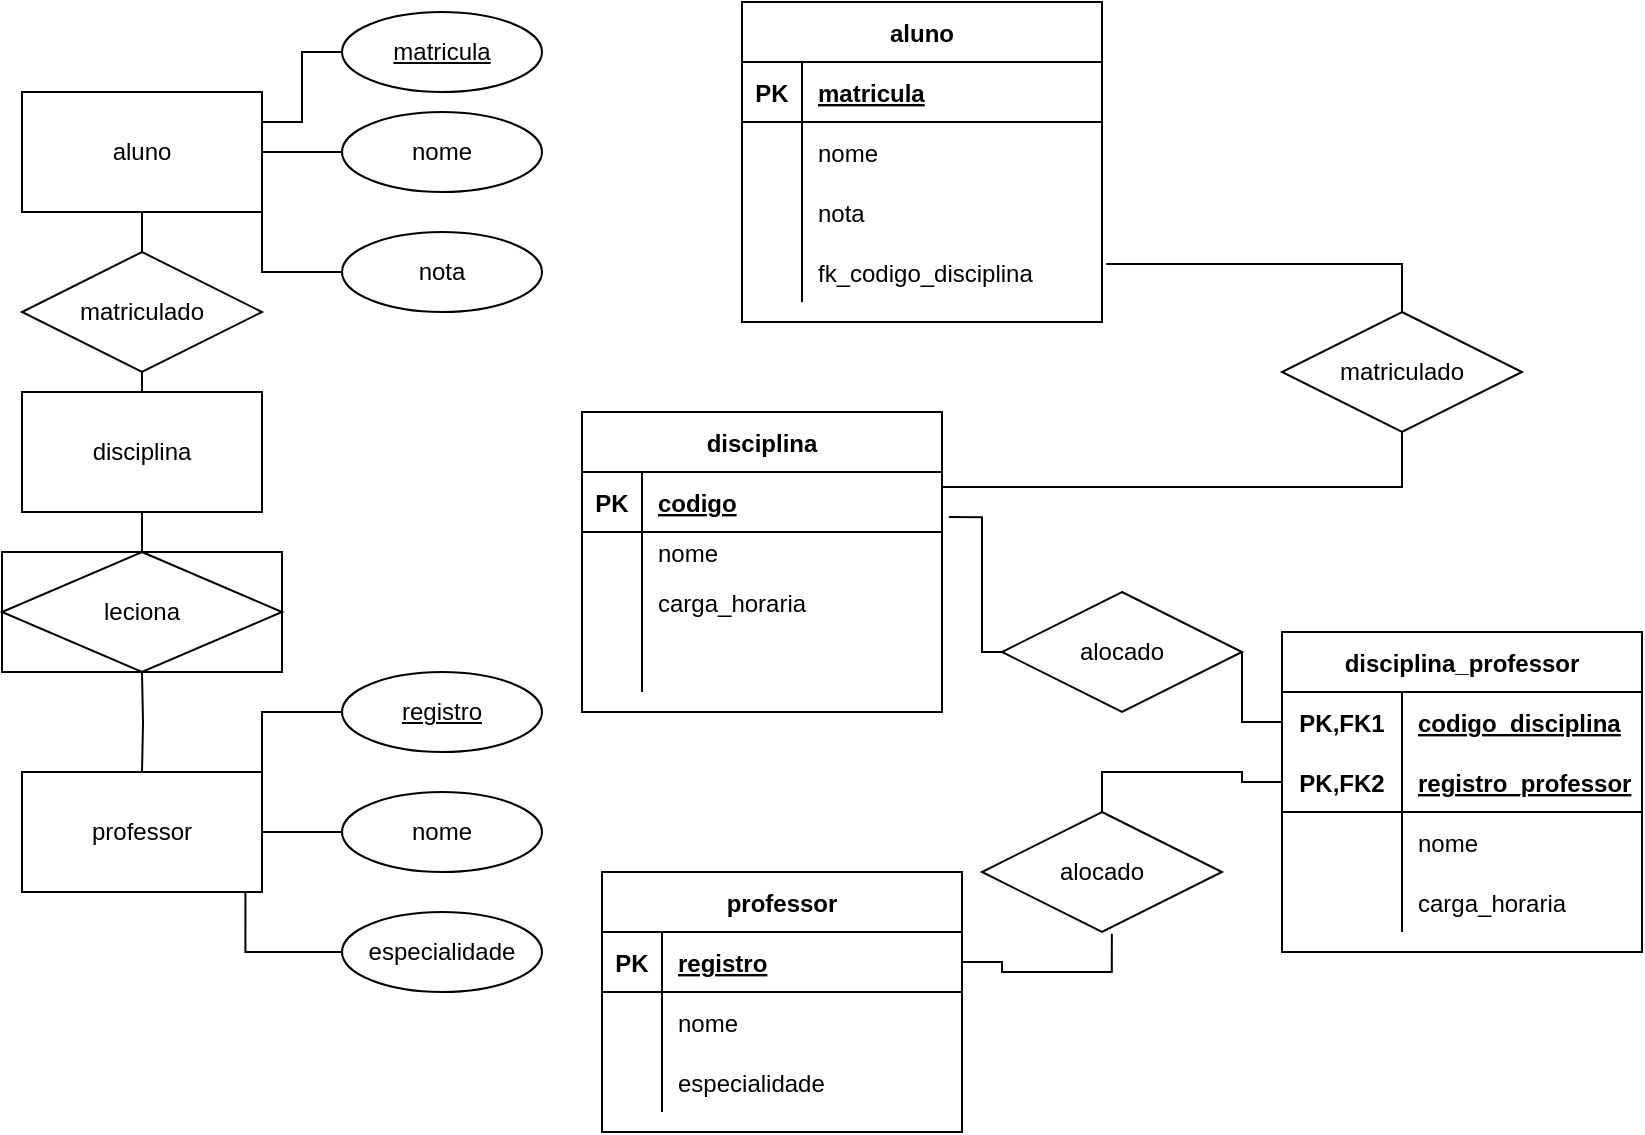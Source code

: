 <mxfile version="20.1.1" type="github"><diagram id="vLSo80bfhxuSmihIChk0" name="Page-1"><mxGraphModel dx="981" dy="574" grid="1" gridSize="10" guides="1" tooltips="1" connect="1" arrows="1" fold="1" page="1" pageScale="1" pageWidth="827" pageHeight="1169" math="0" shadow="0"><root><mxCell id="0"/><mxCell id="1" parent="0"/><mxCell id="1r02u3EudIOPNZwEmuGO-19" style="edgeStyle=orthogonalEdgeStyle;rounded=0;orthogonalLoop=1;jettySize=auto;html=1;exitX=0.5;exitY=1;exitDx=0;exitDy=0;entryX=0.5;entryY=0;entryDx=0;entryDy=0;endArrow=none;endFill=0;" edge="1" parent="1" source="1r02u3EudIOPNZwEmuGO-1" target="1r02u3EudIOPNZwEmuGO-18"><mxGeometry relative="1" as="geometry"/></mxCell><mxCell id="1r02u3EudIOPNZwEmuGO-1" value="aluno" style="rounded=0;whiteSpace=wrap;html=1;" vertex="1" parent="1"><mxGeometry x="10" y="50" width="120" height="60" as="geometry"/></mxCell><mxCell id="1r02u3EudIOPNZwEmuGO-2" value="professor" style="rounded=0;whiteSpace=wrap;html=1;" vertex="1" parent="1"><mxGeometry x="10" y="390" width="120" height="60" as="geometry"/></mxCell><mxCell id="1r02u3EudIOPNZwEmuGO-25" style="edgeStyle=orthogonalEdgeStyle;rounded=0;orthogonalLoop=1;jettySize=auto;html=1;exitX=0.5;exitY=1;exitDx=0;exitDy=0;entryX=0.5;entryY=0;entryDx=0;entryDy=0;endArrow=none;endFill=0;" edge="1" parent="1" source="1r02u3EudIOPNZwEmuGO-3"><mxGeometry relative="1" as="geometry"><mxPoint x="70" y="280" as="targetPoint"/></mxGeometry></mxCell><mxCell id="1r02u3EudIOPNZwEmuGO-3" value="disciplina" style="rounded=0;whiteSpace=wrap;html=1;" vertex="1" parent="1"><mxGeometry x="10" y="200" width="120" height="60" as="geometry"/></mxCell><mxCell id="1r02u3EudIOPNZwEmuGO-11" style="edgeStyle=orthogonalEdgeStyle;rounded=0;orthogonalLoop=1;jettySize=auto;html=1;exitX=0;exitY=0.5;exitDx=0;exitDy=0;entryX=1;entryY=0.25;entryDx=0;entryDy=0;endArrow=none;endFill=0;" edge="1" parent="1" source="1r02u3EudIOPNZwEmuGO-5" target="1r02u3EudIOPNZwEmuGO-1"><mxGeometry relative="1" as="geometry"/></mxCell><mxCell id="1r02u3EudIOPNZwEmuGO-5" value="matricula" style="ellipse;whiteSpace=wrap;html=1;align=center;fontStyle=4;" vertex="1" parent="1"><mxGeometry x="170" y="10" width="100" height="40" as="geometry"/></mxCell><mxCell id="1r02u3EudIOPNZwEmuGO-12" style="edgeStyle=orthogonalEdgeStyle;rounded=0;orthogonalLoop=1;jettySize=auto;html=1;exitX=0;exitY=0.5;exitDx=0;exitDy=0;entryX=1;entryY=0.5;entryDx=0;entryDy=0;endArrow=none;endFill=0;" edge="1" parent="1" source="1r02u3EudIOPNZwEmuGO-6" target="1r02u3EudIOPNZwEmuGO-1"><mxGeometry relative="1" as="geometry"/></mxCell><mxCell id="1r02u3EudIOPNZwEmuGO-6" value="nome" style="ellipse;whiteSpace=wrap;html=1;align=center;" vertex="1" parent="1"><mxGeometry x="170" y="60" width="100" height="40" as="geometry"/></mxCell><mxCell id="1r02u3EudIOPNZwEmuGO-14" style="edgeStyle=orthogonalEdgeStyle;rounded=0;orthogonalLoop=1;jettySize=auto;html=1;exitX=0;exitY=0.5;exitDx=0;exitDy=0;entryX=1;entryY=1;entryDx=0;entryDy=0;endArrow=none;endFill=0;" edge="1" parent="1" source="1r02u3EudIOPNZwEmuGO-7" target="1r02u3EudIOPNZwEmuGO-1"><mxGeometry relative="1" as="geometry"/></mxCell><mxCell id="1r02u3EudIOPNZwEmuGO-7" value="nota" style="ellipse;whiteSpace=wrap;html=1;align=center;" vertex="1" parent="1"><mxGeometry x="170" y="120" width="100" height="40" as="geometry"/></mxCell><mxCell id="1r02u3EudIOPNZwEmuGO-15" style="edgeStyle=orthogonalEdgeStyle;rounded=0;orthogonalLoop=1;jettySize=auto;html=1;exitX=0;exitY=0.5;exitDx=0;exitDy=0;entryX=1;entryY=0;entryDx=0;entryDy=0;endArrow=none;endFill=0;" edge="1" parent="1" source="1r02u3EudIOPNZwEmuGO-8" target="1r02u3EudIOPNZwEmuGO-2"><mxGeometry relative="1" as="geometry"/></mxCell><mxCell id="1r02u3EudIOPNZwEmuGO-8" value="registro" style="ellipse;whiteSpace=wrap;html=1;align=center;fontStyle=4;" vertex="1" parent="1"><mxGeometry x="170" y="340" width="100" height="40" as="geometry"/></mxCell><mxCell id="1r02u3EudIOPNZwEmuGO-16" style="edgeStyle=orthogonalEdgeStyle;rounded=0;orthogonalLoop=1;jettySize=auto;html=1;exitX=0;exitY=0.5;exitDx=0;exitDy=0;entryX=1;entryY=0.5;entryDx=0;entryDy=0;endArrow=none;endFill=0;" edge="1" parent="1" source="1r02u3EudIOPNZwEmuGO-9" target="1r02u3EudIOPNZwEmuGO-2"><mxGeometry relative="1" as="geometry"/></mxCell><mxCell id="1r02u3EudIOPNZwEmuGO-9" value="nome" style="ellipse;whiteSpace=wrap;html=1;align=center;" vertex="1" parent="1"><mxGeometry x="170" y="400" width="100" height="40" as="geometry"/></mxCell><mxCell id="1r02u3EudIOPNZwEmuGO-17" style="edgeStyle=orthogonalEdgeStyle;rounded=0;orthogonalLoop=1;jettySize=auto;html=1;exitX=0;exitY=0.5;exitDx=0;exitDy=0;entryX=0.931;entryY=1.002;entryDx=0;entryDy=0;entryPerimeter=0;endArrow=none;endFill=0;" edge="1" parent="1" source="1r02u3EudIOPNZwEmuGO-10" target="1r02u3EudIOPNZwEmuGO-2"><mxGeometry relative="1" as="geometry"/></mxCell><mxCell id="1r02u3EudIOPNZwEmuGO-10" value="especialidade" style="ellipse;whiteSpace=wrap;html=1;align=center;" vertex="1" parent="1"><mxGeometry x="170" y="460" width="100" height="40" as="geometry"/></mxCell><mxCell id="1r02u3EudIOPNZwEmuGO-21" style="edgeStyle=orthogonalEdgeStyle;rounded=0;orthogonalLoop=1;jettySize=auto;html=1;exitX=0.5;exitY=1;exitDx=0;exitDy=0;entryX=0.5;entryY=0;entryDx=0;entryDy=0;endArrow=none;endFill=0;" edge="1" parent="1" source="1r02u3EudIOPNZwEmuGO-18" target="1r02u3EudIOPNZwEmuGO-3"><mxGeometry relative="1" as="geometry"/></mxCell><mxCell id="1r02u3EudIOPNZwEmuGO-18" value="matriculado" style="shape=rhombus;perimeter=rhombusPerimeter;whiteSpace=wrap;html=1;align=center;" vertex="1" parent="1"><mxGeometry x="10" y="130" width="120" height="60" as="geometry"/></mxCell><mxCell id="1r02u3EudIOPNZwEmuGO-26" style="edgeStyle=orthogonalEdgeStyle;rounded=0;orthogonalLoop=1;jettySize=auto;html=1;exitX=0.5;exitY=1;exitDx=0;exitDy=0;endArrow=none;endFill=0;" edge="1" parent="1" target="1r02u3EudIOPNZwEmuGO-2"><mxGeometry relative="1" as="geometry"><mxPoint x="70" y="340" as="sourcePoint"/></mxGeometry></mxCell><mxCell id="1r02u3EudIOPNZwEmuGO-27" value="aluno" style="shape=table;startSize=30;container=1;collapsible=1;childLayout=tableLayout;fixedRows=1;rowLines=0;fontStyle=1;align=center;resizeLast=1;" vertex="1" parent="1"><mxGeometry x="370" y="5" width="180" height="160" as="geometry"/></mxCell><mxCell id="1r02u3EudIOPNZwEmuGO-28" value="" style="shape=tableRow;horizontal=0;startSize=0;swimlaneHead=0;swimlaneBody=0;fillColor=none;collapsible=0;dropTarget=0;points=[[0,0.5],[1,0.5]];portConstraint=eastwest;top=0;left=0;right=0;bottom=1;" vertex="1" parent="1r02u3EudIOPNZwEmuGO-27"><mxGeometry y="30" width="180" height="30" as="geometry"/></mxCell><mxCell id="1r02u3EudIOPNZwEmuGO-29" value="PK" style="shape=partialRectangle;connectable=0;fillColor=none;top=0;left=0;bottom=0;right=0;fontStyle=1;overflow=hidden;" vertex="1" parent="1r02u3EudIOPNZwEmuGO-28"><mxGeometry width="30" height="30" as="geometry"><mxRectangle width="30" height="30" as="alternateBounds"/></mxGeometry></mxCell><mxCell id="1r02u3EudIOPNZwEmuGO-30" value="matricula" style="shape=partialRectangle;connectable=0;fillColor=none;top=0;left=0;bottom=0;right=0;align=left;spacingLeft=6;fontStyle=5;overflow=hidden;" vertex="1" parent="1r02u3EudIOPNZwEmuGO-28"><mxGeometry x="30" width="150" height="30" as="geometry"><mxRectangle width="150" height="30" as="alternateBounds"/></mxGeometry></mxCell><mxCell id="1r02u3EudIOPNZwEmuGO-31" value="" style="shape=tableRow;horizontal=0;startSize=0;swimlaneHead=0;swimlaneBody=0;fillColor=none;collapsible=0;dropTarget=0;points=[[0,0.5],[1,0.5]];portConstraint=eastwest;top=0;left=0;right=0;bottom=0;" vertex="1" parent="1r02u3EudIOPNZwEmuGO-27"><mxGeometry y="60" width="180" height="30" as="geometry"/></mxCell><mxCell id="1r02u3EudIOPNZwEmuGO-32" value="" style="shape=partialRectangle;connectable=0;fillColor=none;top=0;left=0;bottom=0;right=0;editable=1;overflow=hidden;" vertex="1" parent="1r02u3EudIOPNZwEmuGO-31"><mxGeometry width="30" height="30" as="geometry"><mxRectangle width="30" height="30" as="alternateBounds"/></mxGeometry></mxCell><mxCell id="1r02u3EudIOPNZwEmuGO-33" value="nome" style="shape=partialRectangle;connectable=0;fillColor=none;top=0;left=0;bottom=0;right=0;align=left;spacingLeft=6;overflow=hidden;" vertex="1" parent="1r02u3EudIOPNZwEmuGO-31"><mxGeometry x="30" width="150" height="30" as="geometry"><mxRectangle width="150" height="30" as="alternateBounds"/></mxGeometry></mxCell><mxCell id="1r02u3EudIOPNZwEmuGO-34" value="" style="shape=tableRow;horizontal=0;startSize=0;swimlaneHead=0;swimlaneBody=0;fillColor=none;collapsible=0;dropTarget=0;points=[[0,0.5],[1,0.5]];portConstraint=eastwest;top=0;left=0;right=0;bottom=0;" vertex="1" parent="1r02u3EudIOPNZwEmuGO-27"><mxGeometry y="90" width="180" height="30" as="geometry"/></mxCell><mxCell id="1r02u3EudIOPNZwEmuGO-35" value="" style="shape=partialRectangle;connectable=0;fillColor=none;top=0;left=0;bottom=0;right=0;editable=1;overflow=hidden;" vertex="1" parent="1r02u3EudIOPNZwEmuGO-34"><mxGeometry width="30" height="30" as="geometry"><mxRectangle width="30" height="30" as="alternateBounds"/></mxGeometry></mxCell><mxCell id="1r02u3EudIOPNZwEmuGO-36" value="nota" style="shape=partialRectangle;connectable=0;fillColor=none;top=0;left=0;bottom=0;right=0;align=left;spacingLeft=6;overflow=hidden;" vertex="1" parent="1r02u3EudIOPNZwEmuGO-34"><mxGeometry x="30" width="150" height="30" as="geometry"><mxRectangle width="150" height="30" as="alternateBounds"/></mxGeometry></mxCell><mxCell id="1r02u3EudIOPNZwEmuGO-60" value="" style="shape=tableRow;horizontal=0;startSize=0;swimlaneHead=0;swimlaneBody=0;fillColor=none;collapsible=0;dropTarget=0;points=[[0,0.5],[1,0.5]];portConstraint=eastwest;top=0;left=0;right=0;bottom=0;" vertex="1" parent="1r02u3EudIOPNZwEmuGO-27"><mxGeometry y="120" width="180" height="30" as="geometry"/></mxCell><mxCell id="1r02u3EudIOPNZwEmuGO-61" value="" style="shape=partialRectangle;connectable=0;fillColor=none;top=0;left=0;bottom=0;right=0;editable=1;overflow=hidden;" vertex="1" parent="1r02u3EudIOPNZwEmuGO-60"><mxGeometry width="30" height="30" as="geometry"><mxRectangle width="30" height="30" as="alternateBounds"/></mxGeometry></mxCell><mxCell id="1r02u3EudIOPNZwEmuGO-62" value="fk_codigo_disciplina" style="shape=partialRectangle;connectable=0;fillColor=none;top=0;left=0;bottom=0;right=0;align=left;spacingLeft=6;overflow=hidden;" vertex="1" parent="1r02u3EudIOPNZwEmuGO-60"><mxGeometry x="30" width="150" height="30" as="geometry"><mxRectangle width="150" height="30" as="alternateBounds"/></mxGeometry></mxCell><mxCell id="1r02u3EudIOPNZwEmuGO-40" value="professor" style="shape=table;startSize=30;container=1;collapsible=1;childLayout=tableLayout;fixedRows=1;rowLines=0;fontStyle=1;align=center;resizeLast=1;" vertex="1" parent="1"><mxGeometry x="300" y="440" width="180" height="130" as="geometry"/></mxCell><mxCell id="1r02u3EudIOPNZwEmuGO-41" value="" style="shape=tableRow;horizontal=0;startSize=0;swimlaneHead=0;swimlaneBody=0;fillColor=none;collapsible=0;dropTarget=0;points=[[0,0.5],[1,0.5]];portConstraint=eastwest;top=0;left=0;right=0;bottom=1;" vertex="1" parent="1r02u3EudIOPNZwEmuGO-40"><mxGeometry y="30" width="180" height="30" as="geometry"/></mxCell><mxCell id="1r02u3EudIOPNZwEmuGO-42" value="PK" style="shape=partialRectangle;connectable=0;fillColor=none;top=0;left=0;bottom=0;right=0;fontStyle=1;overflow=hidden;" vertex="1" parent="1r02u3EudIOPNZwEmuGO-41"><mxGeometry width="30" height="30" as="geometry"><mxRectangle width="30" height="30" as="alternateBounds"/></mxGeometry></mxCell><mxCell id="1r02u3EudIOPNZwEmuGO-43" value="registro" style="shape=partialRectangle;connectable=0;fillColor=none;top=0;left=0;bottom=0;right=0;align=left;spacingLeft=6;fontStyle=5;overflow=hidden;" vertex="1" parent="1r02u3EudIOPNZwEmuGO-41"><mxGeometry x="30" width="150" height="30" as="geometry"><mxRectangle width="150" height="30" as="alternateBounds"/></mxGeometry></mxCell><mxCell id="1r02u3EudIOPNZwEmuGO-44" value="" style="shape=tableRow;horizontal=0;startSize=0;swimlaneHead=0;swimlaneBody=0;fillColor=none;collapsible=0;dropTarget=0;points=[[0,0.5],[1,0.5]];portConstraint=eastwest;top=0;left=0;right=0;bottom=0;" vertex="1" parent="1r02u3EudIOPNZwEmuGO-40"><mxGeometry y="60" width="180" height="30" as="geometry"/></mxCell><mxCell id="1r02u3EudIOPNZwEmuGO-45" value="" style="shape=partialRectangle;connectable=0;fillColor=none;top=0;left=0;bottom=0;right=0;editable=1;overflow=hidden;" vertex="1" parent="1r02u3EudIOPNZwEmuGO-44"><mxGeometry width="30" height="30" as="geometry"><mxRectangle width="30" height="30" as="alternateBounds"/></mxGeometry></mxCell><mxCell id="1r02u3EudIOPNZwEmuGO-46" value="nome" style="shape=partialRectangle;connectable=0;fillColor=none;top=0;left=0;bottom=0;right=0;align=left;spacingLeft=6;overflow=hidden;" vertex="1" parent="1r02u3EudIOPNZwEmuGO-44"><mxGeometry x="30" width="150" height="30" as="geometry"><mxRectangle width="150" height="30" as="alternateBounds"/></mxGeometry></mxCell><mxCell id="1r02u3EudIOPNZwEmuGO-47" value="" style="shape=tableRow;horizontal=0;startSize=0;swimlaneHead=0;swimlaneBody=0;fillColor=none;collapsible=0;dropTarget=0;points=[[0,0.5],[1,0.5]];portConstraint=eastwest;top=0;left=0;right=0;bottom=0;" vertex="1" parent="1r02u3EudIOPNZwEmuGO-40"><mxGeometry y="90" width="180" height="30" as="geometry"/></mxCell><mxCell id="1r02u3EudIOPNZwEmuGO-48" value="" style="shape=partialRectangle;connectable=0;fillColor=none;top=0;left=0;bottom=0;right=0;editable=1;overflow=hidden;" vertex="1" parent="1r02u3EudIOPNZwEmuGO-47"><mxGeometry width="30" height="30" as="geometry"><mxRectangle width="30" height="30" as="alternateBounds"/></mxGeometry></mxCell><mxCell id="1r02u3EudIOPNZwEmuGO-49" value="especialidade" style="shape=partialRectangle;connectable=0;fillColor=none;top=0;left=0;bottom=0;right=0;align=left;spacingLeft=6;overflow=hidden;" vertex="1" parent="1r02u3EudIOPNZwEmuGO-47"><mxGeometry x="30" width="150" height="30" as="geometry"><mxRectangle width="150" height="30" as="alternateBounds"/></mxGeometry></mxCell><mxCell id="1r02u3EudIOPNZwEmuGO-74" style="edgeStyle=orthogonalEdgeStyle;rounded=0;orthogonalLoop=1;jettySize=auto;html=1;exitX=1;exitY=0.25;exitDx=0;exitDy=0;entryX=0.5;entryY=1;entryDx=0;entryDy=0;endArrow=none;endFill=0;" edge="1" parent="1" source="1r02u3EudIOPNZwEmuGO-50" target="1r02u3EudIOPNZwEmuGO-72"><mxGeometry relative="1" as="geometry"/></mxCell><mxCell id="1r02u3EudIOPNZwEmuGO-50" value="disciplina" style="shape=table;startSize=30;container=1;collapsible=1;childLayout=tableLayout;fixedRows=1;rowLines=0;fontStyle=1;align=center;resizeLast=1;" vertex="1" parent="1"><mxGeometry x="290" y="210" width="180" height="150" as="geometry"/></mxCell><mxCell id="1r02u3EudIOPNZwEmuGO-51" value="" style="shape=tableRow;horizontal=0;startSize=0;swimlaneHead=0;swimlaneBody=0;fillColor=none;collapsible=0;dropTarget=0;points=[[0,0.5],[1,0.5]];portConstraint=eastwest;top=0;left=0;right=0;bottom=1;" vertex="1" parent="1r02u3EudIOPNZwEmuGO-50"><mxGeometry y="30" width="180" height="30" as="geometry"/></mxCell><mxCell id="1r02u3EudIOPNZwEmuGO-52" value="PK" style="shape=partialRectangle;connectable=0;fillColor=none;top=0;left=0;bottom=0;right=0;fontStyle=1;overflow=hidden;" vertex="1" parent="1r02u3EudIOPNZwEmuGO-51"><mxGeometry width="30" height="30" as="geometry"><mxRectangle width="30" height="30" as="alternateBounds"/></mxGeometry></mxCell><mxCell id="1r02u3EudIOPNZwEmuGO-53" value="codigo" style="shape=partialRectangle;connectable=0;fillColor=none;top=0;left=0;bottom=0;right=0;align=left;spacingLeft=6;fontStyle=5;overflow=hidden;" vertex="1" parent="1r02u3EudIOPNZwEmuGO-51"><mxGeometry x="30" width="150" height="30" as="geometry"><mxRectangle width="150" height="30" as="alternateBounds"/></mxGeometry></mxCell><mxCell id="1r02u3EudIOPNZwEmuGO-54" value="" style="shape=tableRow;horizontal=0;startSize=0;swimlaneHead=0;swimlaneBody=0;fillColor=none;collapsible=0;dropTarget=0;points=[[0,0.5],[1,0.5]];portConstraint=eastwest;top=0;left=0;right=0;bottom=0;" vertex="1" parent="1r02u3EudIOPNZwEmuGO-50"><mxGeometry y="60" width="180" height="20" as="geometry"/></mxCell><mxCell id="1r02u3EudIOPNZwEmuGO-55" value="" style="shape=partialRectangle;connectable=0;fillColor=none;top=0;left=0;bottom=0;right=0;editable=1;overflow=hidden;" vertex="1" parent="1r02u3EudIOPNZwEmuGO-54"><mxGeometry width="30" height="20" as="geometry"><mxRectangle width="30" height="20" as="alternateBounds"/></mxGeometry></mxCell><mxCell id="1r02u3EudIOPNZwEmuGO-56" value="nome" style="shape=partialRectangle;connectable=0;fillColor=none;top=0;left=0;bottom=0;right=0;align=left;spacingLeft=6;overflow=hidden;" vertex="1" parent="1r02u3EudIOPNZwEmuGO-54"><mxGeometry x="30" width="150" height="20" as="geometry"><mxRectangle width="150" height="20" as="alternateBounds"/></mxGeometry></mxCell><mxCell id="1r02u3EudIOPNZwEmuGO-57" value="" style="shape=tableRow;horizontal=0;startSize=0;swimlaneHead=0;swimlaneBody=0;fillColor=none;collapsible=0;dropTarget=0;points=[[0,0.5],[1,0.5]];portConstraint=eastwest;top=0;left=0;right=0;bottom=0;" vertex="1" parent="1r02u3EudIOPNZwEmuGO-50"><mxGeometry y="80" width="180" height="30" as="geometry"/></mxCell><mxCell id="1r02u3EudIOPNZwEmuGO-58" value="" style="shape=partialRectangle;connectable=0;fillColor=none;top=0;left=0;bottom=0;right=0;editable=1;overflow=hidden;" vertex="1" parent="1r02u3EudIOPNZwEmuGO-57"><mxGeometry width="30" height="30" as="geometry"><mxRectangle width="30" height="30" as="alternateBounds"/></mxGeometry></mxCell><mxCell id="1r02u3EudIOPNZwEmuGO-59" value="carga_horaria" style="shape=partialRectangle;connectable=0;fillColor=none;top=0;left=0;bottom=0;right=0;align=left;spacingLeft=6;overflow=hidden;" vertex="1" parent="1r02u3EudIOPNZwEmuGO-57"><mxGeometry x="30" width="150" height="30" as="geometry"><mxRectangle width="150" height="30" as="alternateBounds"/></mxGeometry></mxCell><mxCell id="1r02u3EudIOPNZwEmuGO-69" value="" style="shape=tableRow;horizontal=0;startSize=0;swimlaneHead=0;swimlaneBody=0;fillColor=none;collapsible=0;dropTarget=0;points=[[0,0.5],[1,0.5]];portConstraint=eastwest;top=0;left=0;right=0;bottom=0;" vertex="1" parent="1r02u3EudIOPNZwEmuGO-50"><mxGeometry y="110" width="180" height="30" as="geometry"/></mxCell><mxCell id="1r02u3EudIOPNZwEmuGO-70" value="" style="shape=partialRectangle;connectable=0;fillColor=none;top=0;left=0;bottom=0;right=0;editable=1;overflow=hidden;" vertex="1" parent="1r02u3EudIOPNZwEmuGO-69"><mxGeometry width="30" height="30" as="geometry"><mxRectangle width="30" height="30" as="alternateBounds"/></mxGeometry></mxCell><mxCell id="1r02u3EudIOPNZwEmuGO-71" value="" style="shape=partialRectangle;connectable=0;fillColor=none;top=0;left=0;bottom=0;right=0;align=left;spacingLeft=6;overflow=hidden;" vertex="1" parent="1r02u3EudIOPNZwEmuGO-69"><mxGeometry x="30" width="150" height="30" as="geometry"><mxRectangle width="150" height="30" as="alternateBounds"/></mxGeometry></mxCell><mxCell id="1r02u3EudIOPNZwEmuGO-75" style="edgeStyle=orthogonalEdgeStyle;rounded=0;orthogonalLoop=1;jettySize=auto;html=1;exitX=0.5;exitY=0;exitDx=0;exitDy=0;entryX=1.012;entryY=0.367;entryDx=0;entryDy=0;entryPerimeter=0;endArrow=none;endFill=0;" edge="1" parent="1" source="1r02u3EudIOPNZwEmuGO-72" target="1r02u3EudIOPNZwEmuGO-60"><mxGeometry relative="1" as="geometry"/></mxCell><mxCell id="1r02u3EudIOPNZwEmuGO-72" value="matriculado" style="shape=rhombus;perimeter=rhombusPerimeter;whiteSpace=wrap;html=1;align=center;" vertex="1" parent="1"><mxGeometry x="640" y="160" width="120" height="60" as="geometry"/></mxCell><mxCell id="1r02u3EudIOPNZwEmuGO-76" value="leciona" style="shape=associativeEntity;whiteSpace=wrap;html=1;align=center;" vertex="1" parent="1"><mxGeometry y="280" width="140" height="60" as="geometry"/></mxCell><mxCell id="1r02u3EudIOPNZwEmuGO-77" value="disciplina_professor" style="shape=table;startSize=30;container=1;collapsible=1;childLayout=tableLayout;fixedRows=1;rowLines=0;fontStyle=1;align=center;resizeLast=1;" vertex="1" parent="1"><mxGeometry x="640" y="320" width="180" height="160" as="geometry"/></mxCell><mxCell id="1r02u3EudIOPNZwEmuGO-78" value="" style="shape=tableRow;horizontal=0;startSize=0;swimlaneHead=0;swimlaneBody=0;fillColor=none;collapsible=0;dropTarget=0;points=[[0,0.5],[1,0.5]];portConstraint=eastwest;top=0;left=0;right=0;bottom=0;" vertex="1" parent="1r02u3EudIOPNZwEmuGO-77"><mxGeometry y="30" width="180" height="30" as="geometry"/></mxCell><mxCell id="1r02u3EudIOPNZwEmuGO-79" value="PK,FK1" style="shape=partialRectangle;connectable=0;fillColor=none;top=0;left=0;bottom=0;right=0;fontStyle=1;overflow=hidden;" vertex="1" parent="1r02u3EudIOPNZwEmuGO-78"><mxGeometry width="60" height="30" as="geometry"><mxRectangle width="60" height="30" as="alternateBounds"/></mxGeometry></mxCell><mxCell id="1r02u3EudIOPNZwEmuGO-80" value="codigo_disciplina" style="shape=partialRectangle;connectable=0;fillColor=none;top=0;left=0;bottom=0;right=0;align=left;spacingLeft=6;fontStyle=5;overflow=hidden;" vertex="1" parent="1r02u3EudIOPNZwEmuGO-78"><mxGeometry x="60" width="120" height="30" as="geometry"><mxRectangle width="120" height="30" as="alternateBounds"/></mxGeometry></mxCell><mxCell id="1r02u3EudIOPNZwEmuGO-81" value="" style="shape=tableRow;horizontal=0;startSize=0;swimlaneHead=0;swimlaneBody=0;fillColor=none;collapsible=0;dropTarget=0;points=[[0,0.5],[1,0.5]];portConstraint=eastwest;top=0;left=0;right=0;bottom=1;" vertex="1" parent="1r02u3EudIOPNZwEmuGO-77"><mxGeometry y="60" width="180" height="30" as="geometry"/></mxCell><mxCell id="1r02u3EudIOPNZwEmuGO-82" value="PK,FK2" style="shape=partialRectangle;connectable=0;fillColor=none;top=0;left=0;bottom=0;right=0;fontStyle=1;overflow=hidden;" vertex="1" parent="1r02u3EudIOPNZwEmuGO-81"><mxGeometry width="60" height="30" as="geometry"><mxRectangle width="60" height="30" as="alternateBounds"/></mxGeometry></mxCell><mxCell id="1r02u3EudIOPNZwEmuGO-83" value="registro_professor" style="shape=partialRectangle;connectable=0;fillColor=none;top=0;left=0;bottom=0;right=0;align=left;spacingLeft=6;fontStyle=5;overflow=hidden;" vertex="1" parent="1r02u3EudIOPNZwEmuGO-81"><mxGeometry x="60" width="120" height="30" as="geometry"><mxRectangle width="120" height="30" as="alternateBounds"/></mxGeometry></mxCell><mxCell id="1r02u3EudIOPNZwEmuGO-84" value="" style="shape=tableRow;horizontal=0;startSize=0;swimlaneHead=0;swimlaneBody=0;fillColor=none;collapsible=0;dropTarget=0;points=[[0,0.5],[1,0.5]];portConstraint=eastwest;top=0;left=0;right=0;bottom=0;" vertex="1" parent="1r02u3EudIOPNZwEmuGO-77"><mxGeometry y="90" width="180" height="30" as="geometry"/></mxCell><mxCell id="1r02u3EudIOPNZwEmuGO-85" value="" style="shape=partialRectangle;connectable=0;fillColor=none;top=0;left=0;bottom=0;right=0;editable=1;overflow=hidden;" vertex="1" parent="1r02u3EudIOPNZwEmuGO-84"><mxGeometry width="60" height="30" as="geometry"><mxRectangle width="60" height="30" as="alternateBounds"/></mxGeometry></mxCell><mxCell id="1r02u3EudIOPNZwEmuGO-86" value="nome" style="shape=partialRectangle;connectable=0;fillColor=none;top=0;left=0;bottom=0;right=0;align=left;spacingLeft=6;overflow=hidden;" vertex="1" parent="1r02u3EudIOPNZwEmuGO-84"><mxGeometry x="60" width="120" height="30" as="geometry"><mxRectangle width="120" height="30" as="alternateBounds"/></mxGeometry></mxCell><mxCell id="1r02u3EudIOPNZwEmuGO-87" value="" style="shape=tableRow;horizontal=0;startSize=0;swimlaneHead=0;swimlaneBody=0;fillColor=none;collapsible=0;dropTarget=0;points=[[0,0.5],[1,0.5]];portConstraint=eastwest;top=0;left=0;right=0;bottom=0;" vertex="1" parent="1r02u3EudIOPNZwEmuGO-77"><mxGeometry y="120" width="180" height="30" as="geometry"/></mxCell><mxCell id="1r02u3EudIOPNZwEmuGO-88" value="" style="shape=partialRectangle;connectable=0;fillColor=none;top=0;left=0;bottom=0;right=0;editable=1;overflow=hidden;" vertex="1" parent="1r02u3EudIOPNZwEmuGO-87"><mxGeometry width="60" height="30" as="geometry"><mxRectangle width="60" height="30" as="alternateBounds"/></mxGeometry></mxCell><mxCell id="1r02u3EudIOPNZwEmuGO-89" value="carga_horaria" style="shape=partialRectangle;connectable=0;fillColor=none;top=0;left=0;bottom=0;right=0;align=left;spacingLeft=6;overflow=hidden;" vertex="1" parent="1r02u3EudIOPNZwEmuGO-87"><mxGeometry x="60" width="120" height="30" as="geometry"><mxRectangle width="120" height="30" as="alternateBounds"/></mxGeometry></mxCell><mxCell id="1r02u3EudIOPNZwEmuGO-94" style="edgeStyle=orthogonalEdgeStyle;rounded=0;orthogonalLoop=1;jettySize=auto;html=1;exitX=0;exitY=0.5;exitDx=0;exitDy=0;entryX=1.019;entryY=0.752;entryDx=0;entryDy=0;entryPerimeter=0;endArrow=none;endFill=0;" edge="1" parent="1" source="1r02u3EudIOPNZwEmuGO-92" target="1r02u3EudIOPNZwEmuGO-51"><mxGeometry relative="1" as="geometry"><Array as="points"><mxPoint x="490" y="330"/><mxPoint x="490" y="263"/></Array></mxGeometry></mxCell><mxCell id="1r02u3EudIOPNZwEmuGO-92" value="alocado" style="shape=rhombus;perimeter=rhombusPerimeter;whiteSpace=wrap;html=1;align=center;" vertex="1" parent="1"><mxGeometry x="500" y="300" width="120" height="60" as="geometry"/></mxCell><mxCell id="1r02u3EudIOPNZwEmuGO-93" style="edgeStyle=orthogonalEdgeStyle;rounded=0;orthogonalLoop=1;jettySize=auto;html=1;exitX=0;exitY=0.5;exitDx=0;exitDy=0;entryX=1;entryY=0.5;entryDx=0;entryDy=0;endArrow=none;endFill=0;" edge="1" parent="1" source="1r02u3EudIOPNZwEmuGO-78" target="1r02u3EudIOPNZwEmuGO-92"><mxGeometry relative="1" as="geometry"/></mxCell><mxCell id="1r02u3EudIOPNZwEmuGO-96" value="alocado" style="shape=rhombus;perimeter=rhombusPerimeter;whiteSpace=wrap;html=1;align=center;" vertex="1" parent="1"><mxGeometry x="490" y="410" width="120" height="60" as="geometry"/></mxCell><mxCell id="1r02u3EudIOPNZwEmuGO-97" style="edgeStyle=orthogonalEdgeStyle;rounded=0;orthogonalLoop=1;jettySize=auto;html=1;exitX=0;exitY=0.5;exitDx=0;exitDy=0;entryX=0.5;entryY=0;entryDx=0;entryDy=0;endArrow=none;endFill=0;" edge="1" parent="1" source="1r02u3EudIOPNZwEmuGO-81" target="1r02u3EudIOPNZwEmuGO-96"><mxGeometry relative="1" as="geometry"/></mxCell><mxCell id="1r02u3EudIOPNZwEmuGO-98" style="edgeStyle=orthogonalEdgeStyle;rounded=0;orthogonalLoop=1;jettySize=auto;html=1;exitX=1;exitY=0.5;exitDx=0;exitDy=0;entryX=0.541;entryY=1.014;entryDx=0;entryDy=0;entryPerimeter=0;endArrow=none;endFill=0;" edge="1" parent="1" source="1r02u3EudIOPNZwEmuGO-41" target="1r02u3EudIOPNZwEmuGO-96"><mxGeometry relative="1" as="geometry"/></mxCell></root></mxGraphModel></diagram></mxfile>